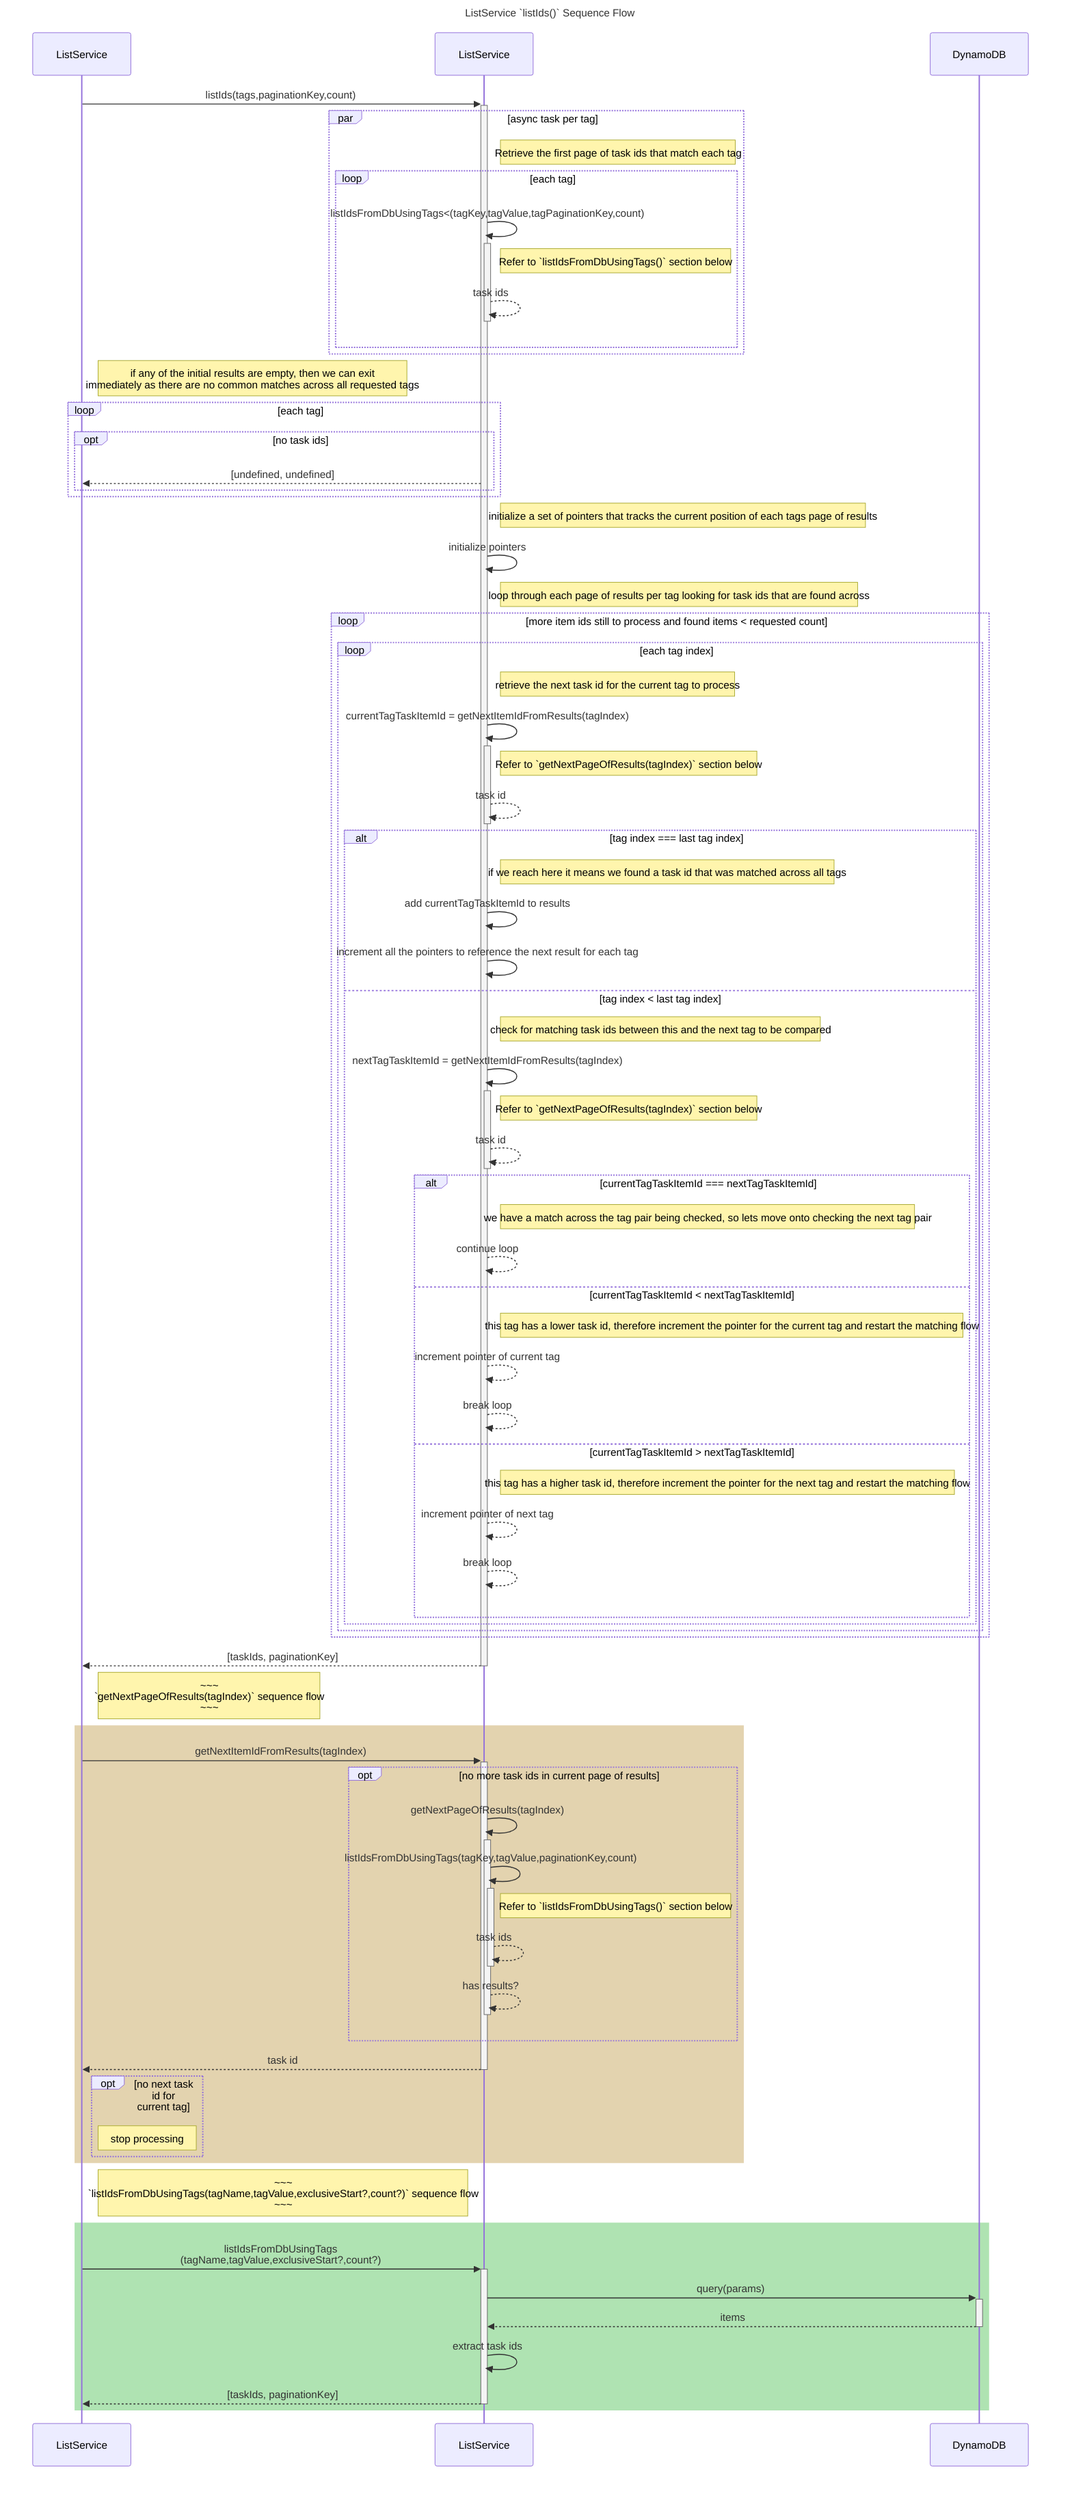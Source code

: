 sequenceDiagram

    title: ListService `listIds()` Sequence Flow

    participant l1 as ListService
    participant l2 as ListService
    participant ddb as DynamoDB

    l1->>+l2: listIds(tags,paginationKey,count)

    par async task per tag
        note right of l2: Retrieve the first page of task ids that match each tag
        loop each tag
            l2->>+l2: listIdsFromDbUsingTags<(tagKey,tagValue,tagPaginationKey,count)
            note right of l2: Refer to `listIdsFromDbUsingTags()` section below
            l2-->>-l2: task ids
        end
    end

    note right of l1: if any of the initial results are empty, then we can exit<br/>immediately as there are no common matches across all requested tags
    loop each tag
        opt no task ids
            l2-->>l1: [undefined, undefined]
        end
    end

    note right of l2: initialize a set of pointers that tracks the current position of each tags page of results
    l2->>l2: initialize pointers
    note right of l2: loop through each page of results per tag looking for task ids that are found across
    loop more item ids still to process and found items < requested count
        loop each tag index
            note right of l2: retrieve the next task id for the current tag to process
            l2->>+l2: currentTagTaskItemId = getNextItemIdFromResults(tagIndex)
            note right of l2: Refer to `getNextPageOfResults(tagIndex)` section below
            l2-->>-l2: task id

            alt tag index === last tag index
                note right of l2: if we reach here it means we found a task id that was matched across all tags
                l2->>l2: add currentTagTaskItemId to results
                l2->>l2: increment all the pointers to reference the next result for each tag

            else tag index < last tag index
                note right of l2: check for matching task ids between this and the next tag to be compared
                l2->>+l2: nextTagTaskItemId = getNextItemIdFromResults(tagIndex)
                note right of l2: Refer to `getNextPageOfResults(tagIndex)` section below
                l2-->>-l2: task id

                alt currentTagTaskItemId === nextTagTaskItemId
                    note right of l2: we have a match across the tag pair being checked, so lets move onto checking the next tag pair
                    l2-->>l2: continue loop

                else currentTagTaskItemId < nextTagTaskItemId
                    note right of l2: this tag has a lower task id, therefore increment the pointer for the current tag and restart the matching flow
                    l2-->>l2: increment pointer of current tag
                    l2-->>l2: break loop

                else currentTagTaskItemId > nextTagTaskItemId
                    note right of l2: this tag has a higher task id, therefore increment the pointer for the next tag and restart the matching flow
                    l2-->>l2: increment pointer of next tag
                    l2-->>l2: break loop

                end

            end
        end
    end

    l2-->>-l1: [taskIds, paginationKey]

    note right of l1: ~~~<br/>`getNextPageOfResults(tagIndex)` sequence flow<br/>~~~
    rect rgb(227, 211, 175)
        l1->>+l2: getNextItemIdFromResults(tagIndex)
        opt no more task ids in current page of results
            l2->>+l2: getNextPageOfResults(tagIndex)
            l2->>+l2: listIdsFromDbUsingTags(tagKey,tagValue,paginationKey,count)
            note right of l2: Refer to `listIdsFromDbUsingTags()` section below
            l2-->>-l2: task ids
            l2-->>-l2: has results?
        end
        l2-->>-l1: task id
        opt no next task id for current tag
            note right of l1: stop processing
        end
    end 

    note right of l1: ~~~<br/>`listIdsFromDbUsingTags(tagName,tagValue,exclusiveStart?,count?)` sequence flow<br/>~~~
    rect rgb(175, 227, 178)

        l1->>+l2: listIdsFromDbUsingTags<br/>(tagName,tagValue,exclusiveStart?,count?)

        l2->>+ddb:query(params)
        ddb-->>-l2: items

        l2->>l2: extract task ids

        l2-->>-l1: [taskIds, paginationKey]
    end